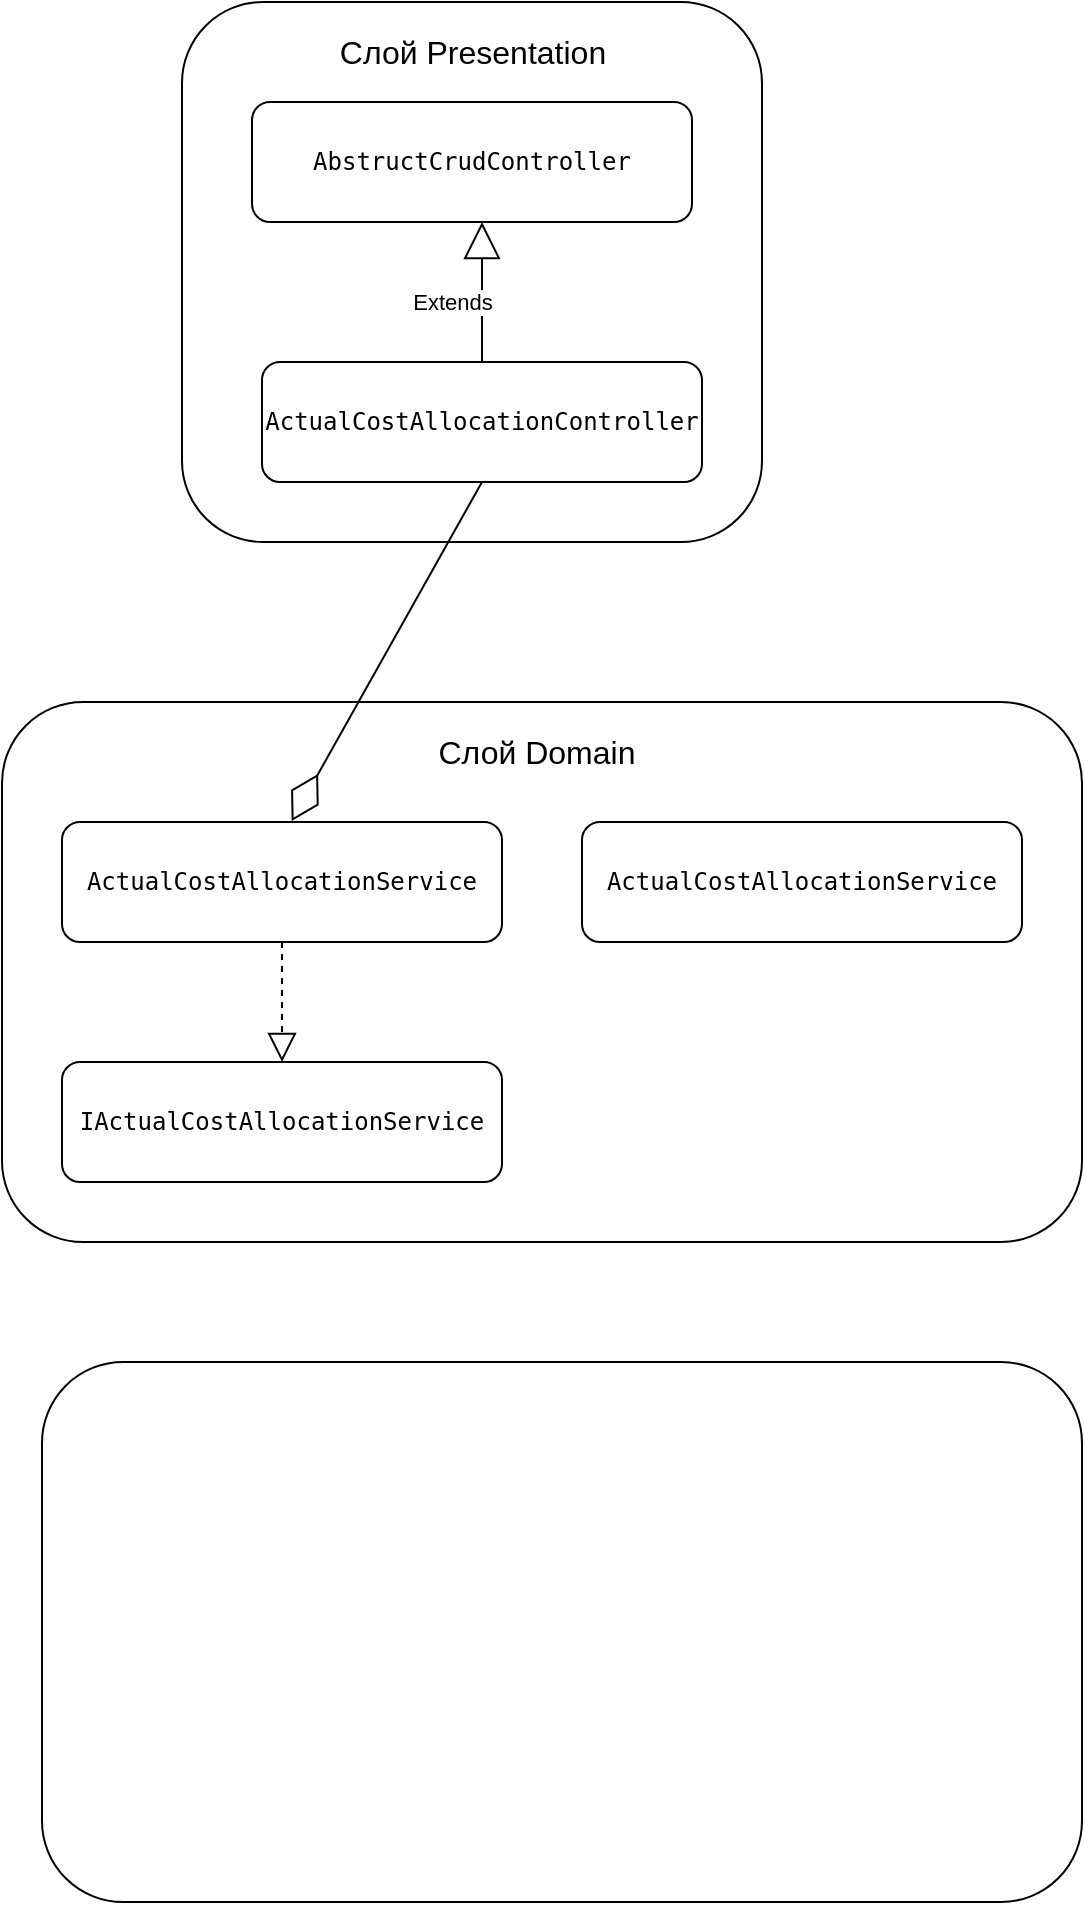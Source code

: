 <mxfile version="24.4.4" type="github">
  <diagram name="Страница — 1" id="tyME_XcxKICsSEQDu0IO">
    <mxGraphModel dx="1820" dy="1000" grid="1" gridSize="10" guides="1" tooltips="1" connect="1" arrows="1" fold="1" page="1" pageScale="1" pageWidth="827" pageHeight="1169" math="0" shadow="0">
      <root>
        <mxCell id="0" />
        <mxCell id="1" parent="0" />
        <mxCell id="a6t6iBsAkW9Ld2z77R7q-1" value="" style="rounded=1;whiteSpace=wrap;html=1;fillColor=none;" vertex="1" parent="1">
          <mxGeometry x="110" y="130" width="290" height="270" as="geometry" />
        </mxCell>
        <mxCell id="a6t6iBsAkW9Ld2z77R7q-2" value="&lt;font style=&quot;font-size: 16px;&quot;&gt;Слой Presentation&lt;/font&gt;" style="text;html=1;align=center;verticalAlign=middle;whiteSpace=wrap;rounded=0;" vertex="1" parent="1">
          <mxGeometry x="172.5" y="140" width="165" height="30" as="geometry" />
        </mxCell>
        <mxCell id="a6t6iBsAkW9Ld2z77R7q-3" value="&lt;div style=&quot;&quot;&gt;&lt;pre style=&quot;font-family: &amp;quot;JetBrains Mono&amp;quot;, monospace;&quot;&gt;&lt;span style=&quot;background-color: rgb(255, 255, 255);&quot;&gt;ActualCostAllocationController&lt;/span&gt;&lt;/pre&gt;&lt;/div&gt;" style="rounded=1;whiteSpace=wrap;html=1;" vertex="1" parent="1">
          <mxGeometry x="150" y="310" width="220" height="60" as="geometry" />
        </mxCell>
        <mxCell id="a6t6iBsAkW9Ld2z77R7q-6" value="Extends" style="endArrow=block;endSize=16;endFill=0;html=1;rounded=0;" edge="1" parent="1">
          <mxGeometry x="-0.143" y="15" width="160" relative="1" as="geometry">
            <mxPoint x="260" y="310" as="sourcePoint" />
            <mxPoint x="260" y="240" as="targetPoint" />
            <mxPoint as="offset" />
          </mxGeometry>
        </mxCell>
        <mxCell id="a6t6iBsAkW9Ld2z77R7q-7" value="&lt;div style=&quot;&quot;&gt;&lt;pre style=&quot;font-family: &amp;quot;JetBrains Mono&amp;quot;, monospace;&quot;&gt;&lt;span style=&quot;background-color: rgb(255, 255, 255);&quot;&gt;AbstructCrudController&lt;/span&gt;&lt;/pre&gt;&lt;/div&gt;" style="rounded=1;whiteSpace=wrap;html=1;" vertex="1" parent="1">
          <mxGeometry x="145" y="180" width="220" height="60" as="geometry" />
        </mxCell>
        <mxCell id="a6t6iBsAkW9Ld2z77R7q-10" value="" style="rounded=1;whiteSpace=wrap;html=1;fillColor=none;" vertex="1" parent="1">
          <mxGeometry x="20" y="480" width="540" height="270" as="geometry" />
        </mxCell>
        <mxCell id="a6t6iBsAkW9Ld2z77R7q-11" value="&lt;font style=&quot;font-size: 16px;&quot;&gt;Слой Domain&lt;/font&gt;" style="text;html=1;align=center;verticalAlign=middle;whiteSpace=wrap;rounded=0;" vertex="1" parent="1">
          <mxGeometry x="205" y="490" width="165" height="30" as="geometry" />
        </mxCell>
        <mxCell id="a6t6iBsAkW9Ld2z77R7q-12" value="&lt;div style=&quot;&quot;&gt;&lt;pre style=&quot;font-family: &amp;quot;JetBrains Mono&amp;quot;, monospace;&quot;&gt;&lt;span style=&quot;background-color: rgb(255, 255, 255);&quot;&gt;ActualCostAllocationService&lt;/span&gt;&lt;/pre&gt;&lt;/div&gt;" style="rounded=1;whiteSpace=wrap;html=1;" vertex="1" parent="1">
          <mxGeometry x="50" y="540" width="220" height="60" as="geometry" />
        </mxCell>
        <mxCell id="a6t6iBsAkW9Ld2z77R7q-13" value="&lt;div style=&quot;&quot;&gt;&lt;pre style=&quot;font-family: &amp;quot;JetBrains Mono&amp;quot;, monospace;&quot;&gt;&lt;span style=&quot;background-color: rgb(255, 255, 255);&quot;&gt;IActualCostAllocationService&lt;/span&gt;&lt;/pre&gt;&lt;/div&gt;" style="rounded=1;whiteSpace=wrap;html=1;" vertex="1" parent="1">
          <mxGeometry x="50" y="660" width="220" height="60" as="geometry" />
        </mxCell>
        <mxCell id="a6t6iBsAkW9Ld2z77R7q-14" value="" style="endArrow=block;dashed=1;endFill=0;endSize=12;html=1;rounded=0;exitX=0.5;exitY=1;exitDx=0;exitDy=0;entryX=0.5;entryY=0;entryDx=0;entryDy=0;" edge="1" parent="1" source="a6t6iBsAkW9Ld2z77R7q-12" target="a6t6iBsAkW9Ld2z77R7q-13">
          <mxGeometry width="160" relative="1" as="geometry">
            <mxPoint x="150" y="620" as="sourcePoint" />
            <mxPoint x="310" y="620" as="targetPoint" />
          </mxGeometry>
        </mxCell>
        <mxCell id="a6t6iBsAkW9Ld2z77R7q-15" value="" style="endArrow=diamondThin;endFill=0;endSize=24;html=1;rounded=0;exitX=0.5;exitY=1;exitDx=0;exitDy=0;entryX=0.522;entryY=-0.008;entryDx=0;entryDy=0;entryPerimeter=0;" edge="1" parent="1" source="a6t6iBsAkW9Ld2z77R7q-3" target="a6t6iBsAkW9Ld2z77R7q-12">
          <mxGeometry width="160" relative="1" as="geometry">
            <mxPoint x="365" y="219.29" as="sourcePoint" />
            <mxPoint x="470" y="219" as="targetPoint" />
          </mxGeometry>
        </mxCell>
        <mxCell id="a6t6iBsAkW9Ld2z77R7q-17" value="" style="rounded=1;whiteSpace=wrap;html=1;fillColor=none;" vertex="1" parent="1">
          <mxGeometry x="40" y="810" width="520" height="270" as="geometry" />
        </mxCell>
        <mxCell id="a6t6iBsAkW9Ld2z77R7q-18" value="&lt;div style=&quot;&quot;&gt;&lt;pre style=&quot;font-family: &amp;quot;JetBrains Mono&amp;quot;, monospace;&quot;&gt;&lt;span style=&quot;background-color: rgb(255, 255, 255);&quot;&gt;ActualCostAllocationService&lt;/span&gt;&lt;/pre&gt;&lt;/div&gt;" style="rounded=1;whiteSpace=wrap;html=1;" vertex="1" parent="1">
          <mxGeometry x="310" y="540" width="220" height="60" as="geometry" />
        </mxCell>
      </root>
    </mxGraphModel>
  </diagram>
</mxfile>
